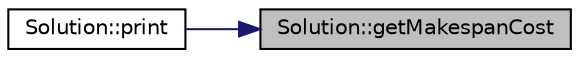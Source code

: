 digraph "Solution::getMakespanCost"
{
 // INTERACTIVE_SVG=YES
 // LATEX_PDF_SIZE
  edge [fontname="Helvetica",fontsize="10",labelfontname="Helvetica",labelfontsize="10"];
  node [fontname="Helvetica",fontsize="10",shape=record];
  rankdir="RL";
  Node1 [label="Solution::getMakespanCost",height=0.2,width=0.4,color="black", fillcolor="grey75", style="filled", fontcolor="black",tooltip="Makespan : Total time for the last agent to reach its goal."];
  Node1 -> Node2 [dir="back",color="midnightblue",fontsize="10",style="solid",fontname="Helvetica"];
  Node2 [label="Solution::print",height=0.2,width=0.4,color="black", fillcolor="white", style="filled",URL="$classSolution.html#a22519dee8cecd124e2e112a3a9bc505c",tooltip=" "];
}
